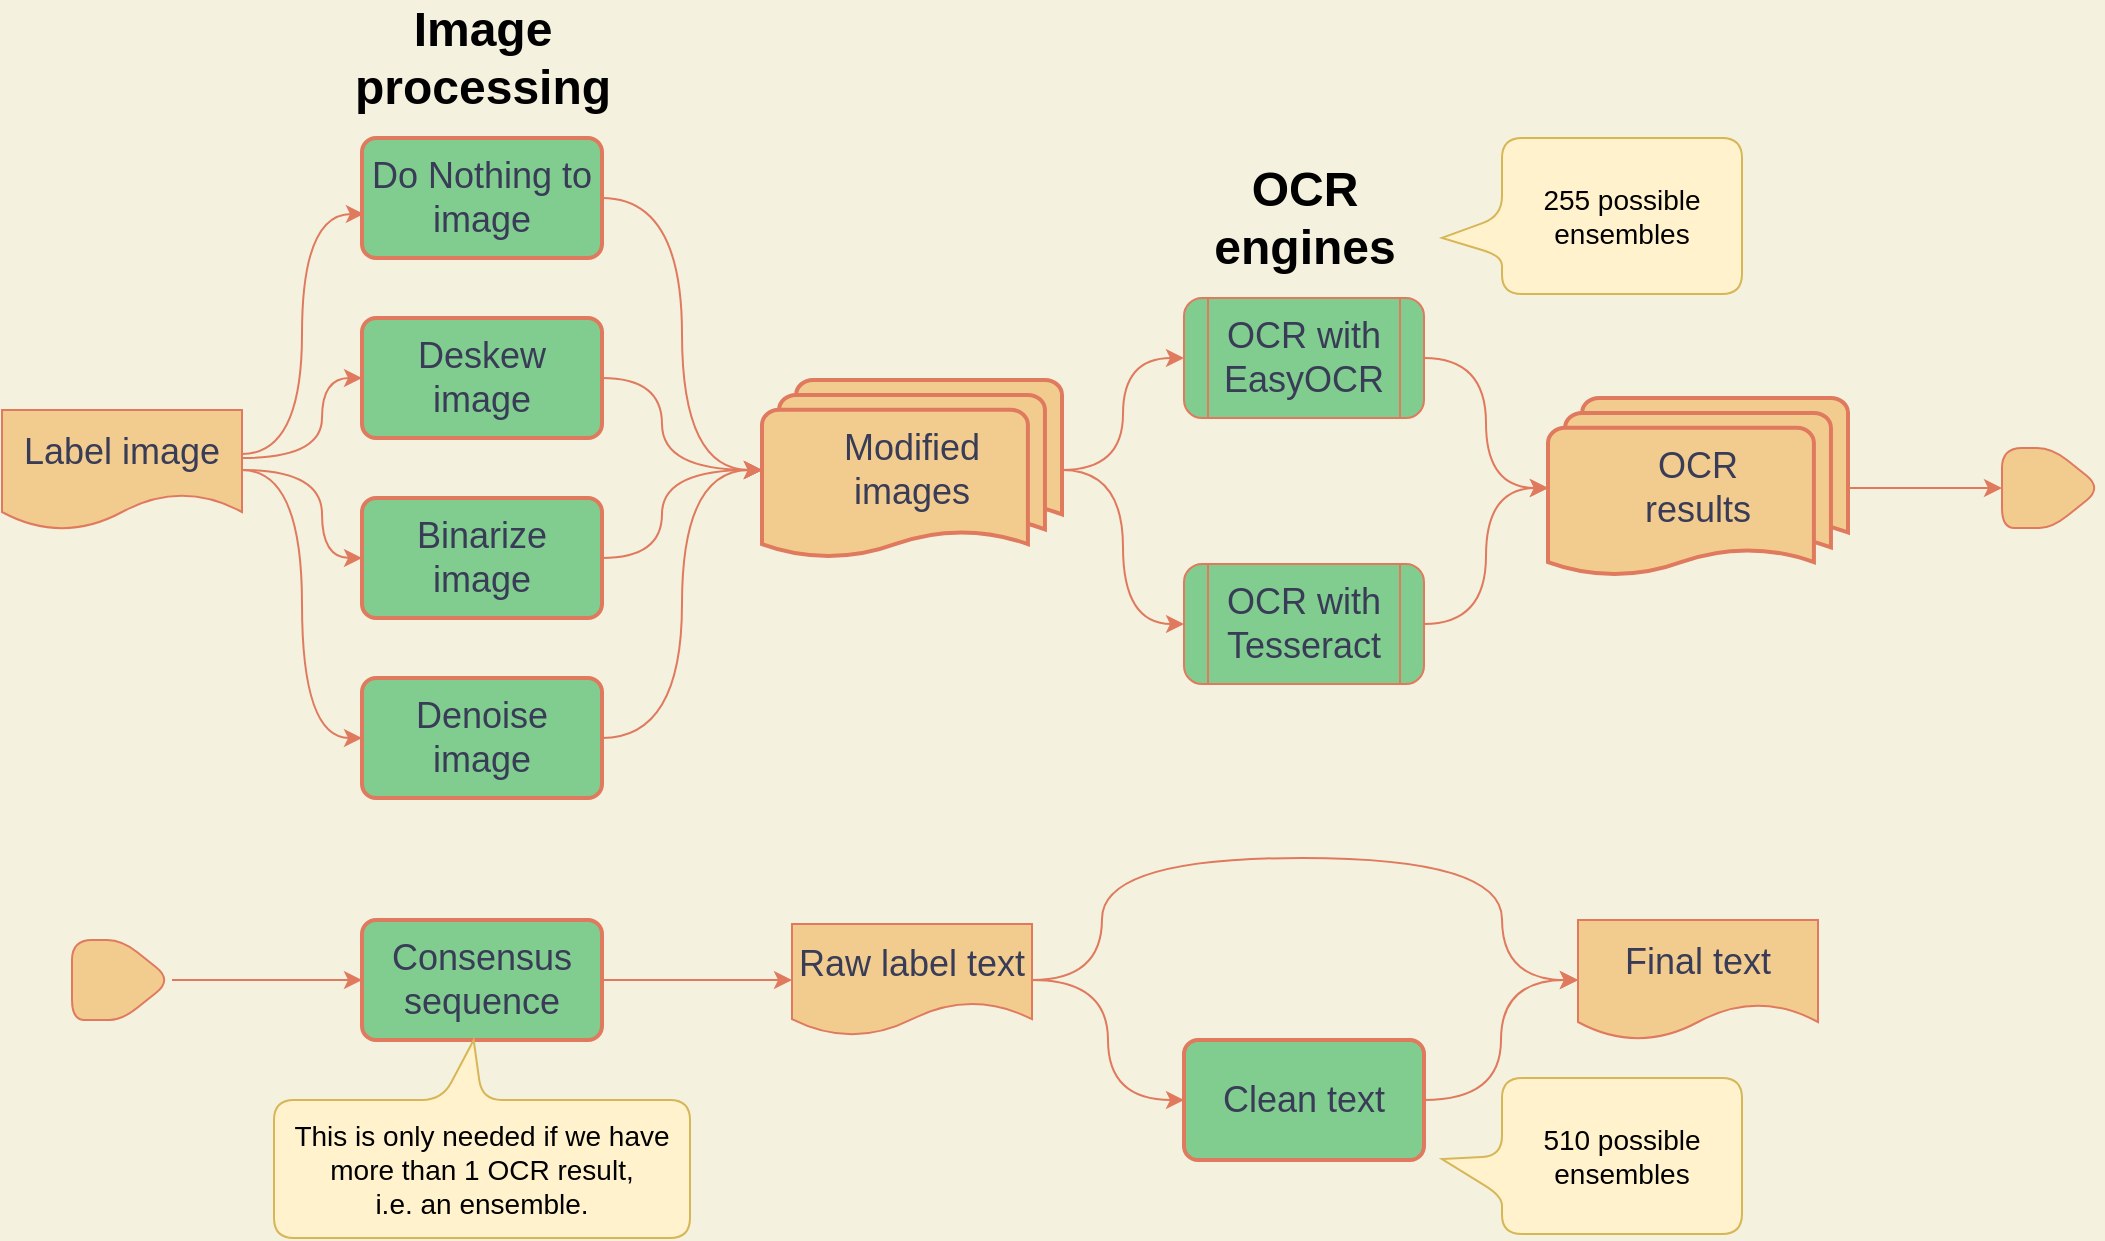 <mxfile version="19.0.2" type="device"><diagram id="kgpKYQtTHZ0yAKxKKP6v" name="Page-1"><mxGraphModel dx="942" dy="1209" grid="1" gridSize="10" guides="1" tooltips="1" connect="1" arrows="1" fold="1" page="1" pageScale="1" pageWidth="1100" pageHeight="850" background="#F4F1DE" math="0" shadow="0"><root><mxCell id="0"/><mxCell id="1" parent="0"/><mxCell id="5" value="Label image" style="shape=document;whiteSpace=wrap;html=1;boundedLbl=1;fontSize=18;rounded=1;fillColor=#F2CC8F;strokeColor=#E07A5F;fontColor=#393C56;" parent="1" vertex="1"><mxGeometry x="20" y="226" width="120" height="60" as="geometry"/></mxCell><mxCell id="xcEXErJ5AjzrYhJP1DjB-72" style="edgeStyle=orthogonalEdgeStyle;rounded=1;orthogonalLoop=1;jettySize=auto;html=1;entryX=0.5;entryY=0;entryDx=0;entryDy=0;strokeColor=#E07A5F;fontColor=#393C56;labelBackgroundColor=#F4F1DE;curved=1;" parent="1" source="10" target="xcEXErJ5AjzrYhJP1DjB-54" edge="1"><mxGeometry relative="1" as="geometry"/></mxCell><mxCell id="10" value="OCR&lt;br&gt;results" style="strokeWidth=2;html=1;shape=mxgraph.flowchart.multi-document;whiteSpace=wrap;fontSize=18;rounded=1;fillColor=#F2CC8F;strokeColor=#E07A5F;fontColor=#393C56;" parent="1" vertex="1"><mxGeometry x="793" y="220" width="150" height="90" as="geometry"/></mxCell><mxCell id="18" value="Raw label text" style="shape=document;whiteSpace=wrap;html=1;boundedLbl=1;fontSize=18;rounded=1;fillColor=#F2CC8F;strokeColor=#E07A5F;fontColor=#393C56;" parent="1" vertex="1"><mxGeometry x="415" y="483" width="120" height="56" as="geometry"/></mxCell><mxCell id="xcEXErJ5AjzrYhJP1DjB-77" style="edgeStyle=orthogonalEdgeStyle;rounded=1;orthogonalLoop=1;jettySize=auto;html=1;entryX=0;entryY=0.5;entryDx=0;entryDy=0;strokeColor=#E07A5F;fontColor=#393C56;labelBackgroundColor=#F4F1DE;curved=1;exitX=1;exitY=0.5;exitDx=0;exitDy=0;" parent="1" source="18" target="20" edge="1"><mxGeometry relative="1" as="geometry"><mxPoint x="731" y="453" as="sourcePoint"/><Array as="points"><mxPoint x="570" y="511"/><mxPoint x="570" y="450"/><mxPoint x="770" y="450"/><mxPoint x="770" y="511"/></Array></mxGeometry></mxCell><mxCell id="20" value="Final text" style="shape=document;whiteSpace=wrap;html=1;boundedLbl=1;fontSize=18;rounded=1;fillColor=#F2CC8F;strokeColor=#E07A5F;fontColor=#393C56;" parent="1" vertex="1"><mxGeometry x="808" y="481" width="120" height="60" as="geometry"/></mxCell><mxCell id="xcEXErJ5AjzrYhJP1DjB-74" style="edgeStyle=orthogonalEdgeStyle;rounded=1;orthogonalLoop=1;jettySize=auto;html=1;entryX=0;entryY=0.5;entryDx=0;entryDy=0;strokeColor=#E07A5F;fontColor=#393C56;labelBackgroundColor=#F4F1DE;curved=1;" parent="1" source="43" target="18" edge="1"><mxGeometry relative="1" as="geometry"/></mxCell><mxCell id="43" value="Consensus sequence" style="rounded=1;whiteSpace=wrap;html=1;absoluteArcSize=1;arcSize=14;strokeWidth=2;fontSize=18;fillColor=#81CC8F;strokeColor=#E07A5F;fontColor=#393C56;" parent="1" vertex="1"><mxGeometry x="200" y="481" width="120" height="60" as="geometry"/></mxCell><mxCell id="52" value="This is only needed if we have more than 1 OCR result,&lt;br&gt;i.e. an ensemble." style="shape=callout;whiteSpace=wrap;html=1;perimeter=calloutPerimeter;fontSize=14;direction=west;position2=0.52;rounded=1;fillColor=#fff2cc;strokeColor=#d6b656;" parent="1" vertex="1"><mxGeometry x="156" y="541" width="208" height="99" as="geometry"/></mxCell><mxCell id="xcEXErJ5AjzrYhJP1DjB-54" value="" style="verticalLabelPosition=bottom;verticalAlign=top;html=1;shape=offPageConnector;rounded=1;size=0.5;direction=north;fillColor=#F2CC8F;strokeColor=#E07A5F;fontColor=#393C56;" parent="1" vertex="1"><mxGeometry x="1020" y="245" width="50" height="40" as="geometry"/></mxCell><mxCell id="xcEXErJ5AjzrYhJP1DjB-73" style="edgeStyle=orthogonalEdgeStyle;rounded=1;orthogonalLoop=1;jettySize=auto;html=1;entryX=0;entryY=0.5;entryDx=0;entryDy=0;strokeColor=#E07A5F;fontColor=#393C56;labelBackgroundColor=#F4F1DE;curved=1;exitX=0.5;exitY=1;exitDx=0;exitDy=0;" parent="1" source="rkL0Jd7m11eWdwFmsDs1-63" target="43" edge="1"><mxGeometry relative="1" as="geometry"><mxPoint x="71" y="512" as="sourcePoint"/></mxGeometry></mxCell><mxCell id="rkL0Jd7m11eWdwFmsDs1-61" value="" style="group" parent="1" vertex="1" connectable="0"><mxGeometry x="611" y="170" width="120" height="190" as="geometry"/></mxCell><mxCell id="9" value="OCR with EasyOCR" style="shape=process;whiteSpace=wrap;html=1;backgroundOutline=1;fontSize=18;rounded=1;fillColor=#81CC8F;strokeColor=#E07A5F;fontColor=#393C56;" parent="rkL0Jd7m11eWdwFmsDs1-61" vertex="1"><mxGeometry width="120" height="60" as="geometry"/></mxCell><mxCell id="rkL0Jd7m11eWdwFmsDs1-58" value="OCR with Tesseract" style="shape=process;whiteSpace=wrap;html=1;backgroundOutline=1;fontSize=18;rounded=1;fillColor=#81CC8F;strokeColor=#E07A5F;fontColor=#393C56;" parent="rkL0Jd7m11eWdwFmsDs1-61" vertex="1"><mxGeometry y="133" width="120" height="60" as="geometry"/></mxCell><mxCell id="rkL0Jd7m11eWdwFmsDs1-62" value="Modified&lt;br&gt;images" style="strokeWidth=2;html=1;shape=mxgraph.flowchart.multi-document;whiteSpace=wrap;fontSize=18;rounded=1;fillColor=#F2CC8F;strokeColor=#E07A5F;fontColor=#393C56;" parent="1" vertex="1"><mxGeometry x="400" y="211" width="150" height="90" as="geometry"/></mxCell><mxCell id="rkL0Jd7m11eWdwFmsDs1-63" value="" style="verticalLabelPosition=bottom;verticalAlign=top;html=1;shape=offPageConnector;rounded=1;size=0.5;direction=north;fillColor=#F2CC8F;strokeColor=#E07A5F;fontColor=#393C56;" parent="1" vertex="1"><mxGeometry x="55" y="491" width="50" height="40" as="geometry"/></mxCell><mxCell id="rkL0Jd7m11eWdwFmsDs1-81" style="edgeStyle=orthogonalEdgeStyle;rounded=1;orthogonalLoop=1;jettySize=auto;html=1;entryX=0;entryY=0.5;entryDx=0;entryDy=0;strokeColor=#E07A5F;fontColor=#393C56;labelBackgroundColor=#F4F1DE;curved=1;exitX=1;exitY=0.5;exitDx=0;exitDy=0;exitPerimeter=0;" parent="1" source="rkL0Jd7m11eWdwFmsDs1-62" target="9" edge="1"><mxGeometry relative="1" as="geometry"><mxPoint x="366" y="564" as="sourcePoint"/><mxPoint x="481" y="564" as="targetPoint"/></mxGeometry></mxCell><mxCell id="rkL0Jd7m11eWdwFmsDs1-82" style="edgeStyle=orthogonalEdgeStyle;rounded=1;orthogonalLoop=1;jettySize=auto;html=1;entryX=0;entryY=0.5;entryDx=0;entryDy=0;strokeColor=#E07A5F;fontColor=#393C56;labelBackgroundColor=#F4F1DE;curved=1;exitX=1;exitY=0.5;exitDx=0;exitDy=0;exitPerimeter=0;" parent="1" source="rkL0Jd7m11eWdwFmsDs1-62" target="rkL0Jd7m11eWdwFmsDs1-58" edge="1"><mxGeometry relative="1" as="geometry"><mxPoint x="590" y="279" as="sourcePoint"/><mxPoint x="650" y="214" as="targetPoint"/></mxGeometry></mxCell><mxCell id="rkL0Jd7m11eWdwFmsDs1-84" style="edgeStyle=orthogonalEdgeStyle;rounded=1;orthogonalLoop=1;jettySize=auto;html=1;entryX=0;entryY=0.5;entryDx=0;entryDy=0;strokeColor=#E07A5F;fontColor=#393C56;labelBackgroundColor=#F4F1DE;curved=1;entryPerimeter=0;" parent="1" source="9" target="10" edge="1"><mxGeometry relative="1" as="geometry"><mxPoint x="590" y="279" as="sourcePoint"/><mxPoint x="650" y="344" as="targetPoint"/></mxGeometry></mxCell><mxCell id="rkL0Jd7m11eWdwFmsDs1-85" style="edgeStyle=orthogonalEdgeStyle;rounded=1;orthogonalLoop=1;jettySize=auto;html=1;entryX=0;entryY=0.5;entryDx=0;entryDy=0;strokeColor=#E07A5F;fontColor=#393C56;labelBackgroundColor=#F4F1DE;curved=1;entryPerimeter=0;exitX=1;exitY=0.5;exitDx=0;exitDy=0;" parent="1" source="rkL0Jd7m11eWdwFmsDs1-58" target="10" edge="1"><mxGeometry relative="1" as="geometry"><mxPoint x="770" y="214" as="sourcePoint"/><mxPoint x="830" y="279" as="targetPoint"/></mxGeometry></mxCell><mxCell id="rkL0Jd7m11eWdwFmsDs1-87" value="Image&lt;br&gt;processing" style="text;strokeColor=none;fillColor=none;html=1;fontSize=24;fontStyle=1;verticalAlign=middle;align=center;" parent="1" vertex="1"><mxGeometry x="210" y="30" width="100" height="40" as="geometry"/></mxCell><mxCell id="rkL0Jd7m11eWdwFmsDs1-88" value="OCR&lt;br&gt;engines" style="text;strokeColor=none;fillColor=none;html=1;fontSize=24;fontStyle=1;verticalAlign=middle;align=center;" parent="1" vertex="1"><mxGeometry x="621" y="110" width="100" height="40" as="geometry"/></mxCell><mxCell id="-i7EjhoAqXeXkkZrZDzu-10" value="Deskew image" style="rounded=1;whiteSpace=wrap;html=1;absoluteArcSize=1;arcSize=14;strokeWidth=2;fontSize=18;fillColor=#81CC8F;strokeColor=#E07A5F;fontColor=#393C56;" parent="1" vertex="1"><mxGeometry x="200" y="180" width="120" height="60" as="geometry"/></mxCell><mxCell id="6" style="edgeStyle=orthogonalEdgeStyle;rounded=1;orthogonalLoop=1;jettySize=auto;html=1;exitX=0.5;exitY=1;exitDx=0;exitDy=0;strokeColor=#E07A5F;fontColor=#393C56;labelBackgroundColor=#F4F1DE;curved=1;" parent="1" edge="1"><mxGeometry relative="1" as="geometry"><mxPoint x="278" y="442" as="sourcePoint"/><mxPoint x="278" y="442" as="targetPoint"/></mxGeometry></mxCell><mxCell id="7" value="Binarize image" style="rounded=1;whiteSpace=wrap;html=1;absoluteArcSize=1;arcSize=14;strokeWidth=2;fontSize=18;fillColor=#81CC8F;strokeColor=#E07A5F;fontColor=#393C56;" parent="1" vertex="1"><mxGeometry x="200" y="270" width="120" height="60" as="geometry"/></mxCell><object label="Denoise image" class="action" id="8"><mxCell style="rounded=1;whiteSpace=wrap;html=1;absoluteArcSize=1;arcSize=14;strokeWidth=2;fontSize=18;fillColor=#81CC8F;strokeColor=#E07A5F;fontColor=#393C56;" parent="1" vertex="1"><mxGeometry x="200" y="360" width="120" height="60" as="geometry"/></mxCell></object><mxCell id="rkL0Jd7m11eWdwFmsDs1-52" value="Do Nothing to image" style="rounded=1;whiteSpace=wrap;html=1;absoluteArcSize=1;arcSize=14;strokeWidth=2;fontSize=18;fillColor=#81CC8F;strokeColor=#E07A5F;fontColor=#393C56;" parent="1" vertex="1"><mxGeometry x="200" y="90" width="120" height="60" as="geometry"/></mxCell><mxCell id="rkL0Jd7m11eWdwFmsDs1-90" style="edgeStyle=orthogonalEdgeStyle;rounded=1;orthogonalLoop=1;jettySize=auto;html=1;entryX=0.008;entryY=0.633;entryDx=0;entryDy=0;strokeColor=#E07A5F;fontColor=#393C56;labelBackgroundColor=#F4F1DE;curved=1;exitX=1;exitY=0.367;exitDx=0;exitDy=0;exitPerimeter=0;entryPerimeter=0;" parent="1" source="5" target="rkL0Jd7m11eWdwFmsDs1-52" edge="1"><mxGeometry relative="1" as="geometry"><mxPoint x="81" y="544" as="sourcePoint"/><mxPoint x="234" y="544" as="targetPoint"/></mxGeometry></mxCell><mxCell id="rkL0Jd7m11eWdwFmsDs1-91" style="edgeStyle=orthogonalEdgeStyle;rounded=1;orthogonalLoop=1;jettySize=auto;html=1;entryX=0;entryY=0.5;entryDx=0;entryDy=0;strokeColor=#E07A5F;fontColor=#393C56;labelBackgroundColor=#F4F1DE;curved=1;" parent="1" target="-i7EjhoAqXeXkkZrZDzu-10" edge="1"><mxGeometry relative="1" as="geometry"><mxPoint x="140" y="250" as="sourcePoint"/><mxPoint x="210.96" y="137.98" as="targetPoint"/><Array as="points"><mxPoint x="180" y="250"/><mxPoint x="180" y="210"/></Array></mxGeometry></mxCell><mxCell id="rkL0Jd7m11eWdwFmsDs1-92" style="edgeStyle=orthogonalEdgeStyle;rounded=1;orthogonalLoop=1;jettySize=auto;html=1;entryX=0;entryY=0.5;entryDx=0;entryDy=0;strokeColor=#E07A5F;fontColor=#393C56;labelBackgroundColor=#F4F1DE;curved=1;exitX=1;exitY=0.5;exitDx=0;exitDy=0;" parent="1" source="5" target="7" edge="1"><mxGeometry relative="1" as="geometry"><mxPoint x="150" y="260" as="sourcePoint"/><mxPoint x="210" y="220" as="targetPoint"/><Array as="points"><mxPoint x="180" y="256"/><mxPoint x="180" y="300"/></Array></mxGeometry></mxCell><mxCell id="rkL0Jd7m11eWdwFmsDs1-93" style="edgeStyle=orthogonalEdgeStyle;rounded=1;orthogonalLoop=1;jettySize=auto;html=1;entryX=0;entryY=0.5;entryDx=0;entryDy=0;strokeColor=#E07A5F;fontColor=#393C56;labelBackgroundColor=#F4F1DE;curved=1;exitX=1;exitY=0.5;exitDx=0;exitDy=0;" parent="1" source="5" target="8" edge="1"><mxGeometry relative="1" as="geometry"><mxPoint x="150" y="258.02" as="sourcePoint"/><mxPoint x="210.96" y="137.98" as="targetPoint"/></mxGeometry></mxCell><mxCell id="rkL0Jd7m11eWdwFmsDs1-94" style="edgeStyle=orthogonalEdgeStyle;rounded=1;orthogonalLoop=1;jettySize=auto;html=1;entryX=0;entryY=0.5;entryDx=0;entryDy=0;strokeColor=#E07A5F;fontColor=#393C56;labelBackgroundColor=#F4F1DE;curved=1;exitX=1;exitY=0.5;exitDx=0;exitDy=0;entryPerimeter=0;" parent="1" source="rkL0Jd7m11eWdwFmsDs1-52" target="rkL0Jd7m11eWdwFmsDs1-62" edge="1"><mxGeometry relative="1" as="geometry"><mxPoint x="560" y="266" as="sourcePoint"/><mxPoint x="621" y="210" as="targetPoint"/></mxGeometry></mxCell><mxCell id="rkL0Jd7m11eWdwFmsDs1-95" style="edgeStyle=orthogonalEdgeStyle;rounded=1;orthogonalLoop=1;jettySize=auto;html=1;entryX=0;entryY=0.5;entryDx=0;entryDy=0;strokeColor=#E07A5F;fontColor=#393C56;labelBackgroundColor=#F4F1DE;curved=1;exitX=1;exitY=0.5;exitDx=0;exitDy=0;entryPerimeter=0;" parent="1" source="-i7EjhoAqXeXkkZrZDzu-10" target="rkL0Jd7m11eWdwFmsDs1-62" edge="1"><mxGeometry relative="1" as="geometry"><mxPoint x="330" y="130" as="sourcePoint"/><mxPoint x="410" y="266" as="targetPoint"/><Array as="points"><mxPoint x="350" y="210"/><mxPoint x="350" y="256"/></Array></mxGeometry></mxCell><mxCell id="rkL0Jd7m11eWdwFmsDs1-96" style="edgeStyle=orthogonalEdgeStyle;rounded=1;orthogonalLoop=1;jettySize=auto;html=1;entryX=0;entryY=0.5;entryDx=0;entryDy=0;strokeColor=#E07A5F;fontColor=#393C56;labelBackgroundColor=#F4F1DE;curved=1;exitX=1;exitY=0.5;exitDx=0;exitDy=0;entryPerimeter=0;" parent="1" source="7" target="rkL0Jd7m11eWdwFmsDs1-62" edge="1"><mxGeometry relative="1" as="geometry"><mxPoint x="330" y="220" as="sourcePoint"/><mxPoint x="410" y="266" as="targetPoint"/><Array as="points"><mxPoint x="350" y="300"/><mxPoint x="350" y="256"/></Array></mxGeometry></mxCell><mxCell id="rkL0Jd7m11eWdwFmsDs1-97" style="edgeStyle=orthogonalEdgeStyle;rounded=1;orthogonalLoop=1;jettySize=auto;html=1;entryX=0;entryY=0.5;entryDx=0;entryDy=0;strokeColor=#E07A5F;fontColor=#393C56;labelBackgroundColor=#F4F1DE;curved=1;exitX=1;exitY=0.5;exitDx=0;exitDy=0;entryPerimeter=0;" parent="1" source="8" target="rkL0Jd7m11eWdwFmsDs1-62" edge="1"><mxGeometry relative="1" as="geometry"><mxPoint x="330" y="310" as="sourcePoint"/><mxPoint x="410" y="266" as="targetPoint"/></mxGeometry></mxCell><mxCell id="LT2ci1H4x0N9MevsjEof-55" value="510 possible&lt;br&gt;ensembles" style="shape=callout;whiteSpace=wrap;html=1;perimeter=calloutPerimeter;fontSize=14;direction=south;position2=0.52;rounded=1;fillColor=#fff2cc;strokeColor=#d6b656;" parent="1" vertex="1"><mxGeometry x="740" y="560" width="150" height="78" as="geometry"/></mxCell><mxCell id="LT2ci1H4x0N9MevsjEof-57" value="Clean text" style="rounded=1;whiteSpace=wrap;html=1;absoluteArcSize=1;arcSize=14;strokeWidth=2;fontSize=18;fillColor=#81CC8F;strokeColor=#E07A5F;fontColor=#393C56;" parent="1" vertex="1"><mxGeometry x="611" y="541" width="120" height="60" as="geometry"/></mxCell><mxCell id="LT2ci1H4x0N9MevsjEof-59" style="edgeStyle=orthogonalEdgeStyle;rounded=1;orthogonalLoop=1;jettySize=auto;html=1;strokeColor=#E07A5F;fontColor=#393C56;labelBackgroundColor=#F4F1DE;curved=1;exitX=1;exitY=0.5;exitDx=0;exitDy=0;entryX=0;entryY=0.5;entryDx=0;entryDy=0;" parent="1" source="18" target="LT2ci1H4x0N9MevsjEof-57" edge="1"><mxGeometry relative="1" as="geometry"><mxPoint x="610" y="550" as="targetPoint"/><mxPoint x="545" y="521" as="sourcePoint"/></mxGeometry></mxCell><mxCell id="LT2ci1H4x0N9MevsjEof-62" style="edgeStyle=orthogonalEdgeStyle;rounded=1;orthogonalLoop=1;jettySize=auto;html=1;entryX=0;entryY=0.5;entryDx=0;entryDy=0;strokeColor=#E07A5F;fontColor=#393C56;labelBackgroundColor=#F4F1DE;curved=1;exitX=1;exitY=0.5;exitDx=0;exitDy=0;" parent="1" source="LT2ci1H4x0N9MevsjEof-57" target="20" edge="1"><mxGeometry relative="1" as="geometry"><mxPoint x="741" y="480" as="sourcePoint"/><mxPoint x="818" y="521" as="targetPoint"/></mxGeometry></mxCell><mxCell id="QuT8rT-hQ0LXmG2B4GwS-52" value="255 possible&lt;br&gt;ensembles" style="shape=callout;whiteSpace=wrap;html=1;perimeter=calloutPerimeter;fontSize=14;direction=south;position2=0.64;rounded=1;fillColor=#fff2cc;strokeColor=#d6b656;" vertex="1" parent="1"><mxGeometry x="740" y="90" width="150" height="78" as="geometry"/></mxCell></root></mxGraphModel></diagram></mxfile>
